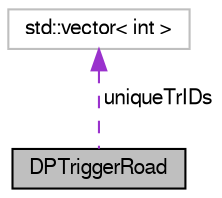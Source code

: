 digraph "DPTriggerRoad"
{
  bgcolor="transparent";
  edge [fontname="FreeSans",fontsize="10",labelfontname="FreeSans",labelfontsize="10"];
  node [fontname="FreeSans",fontsize="10",shape=record];
  Node1 [label="DPTriggerRoad",height=0.2,width=0.4,color="black", fillcolor="grey75", style="filled" fontcolor="black"];
  Node2 -> Node1 [dir="back",color="darkorchid3",fontsize="10",style="dashed",label=" uniqueTrIDs" ,fontname="FreeSans"];
  Node2 [label="std::vector\< int \>",height=0.2,width=0.4,color="grey75"];
}
